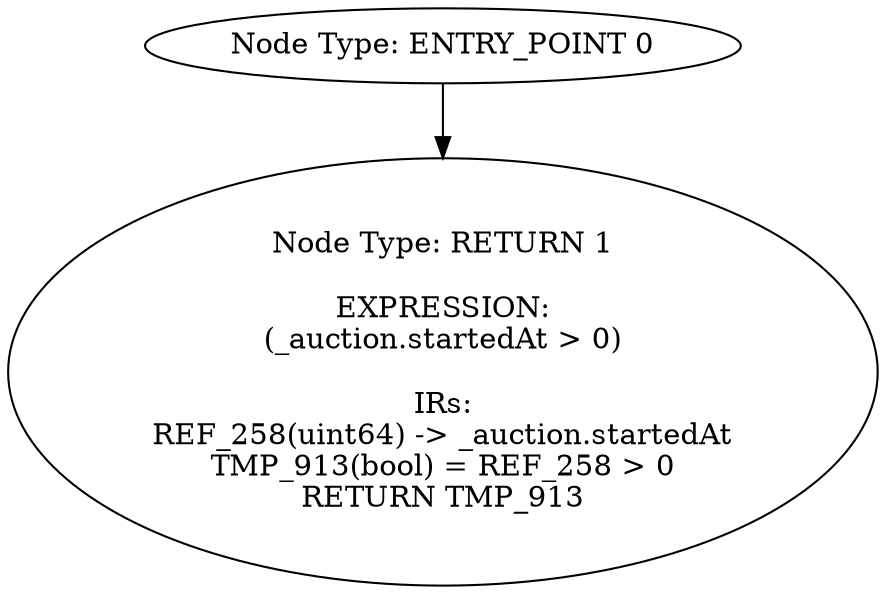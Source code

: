 digraph{
0[label="Node Type: ENTRY_POINT 0
"];
0->1;
1[label="Node Type: RETURN 1

EXPRESSION:
(_auction.startedAt > 0)

IRs:
REF_258(uint64) -> _auction.startedAt
TMP_913(bool) = REF_258 > 0
RETURN TMP_913"];
}
